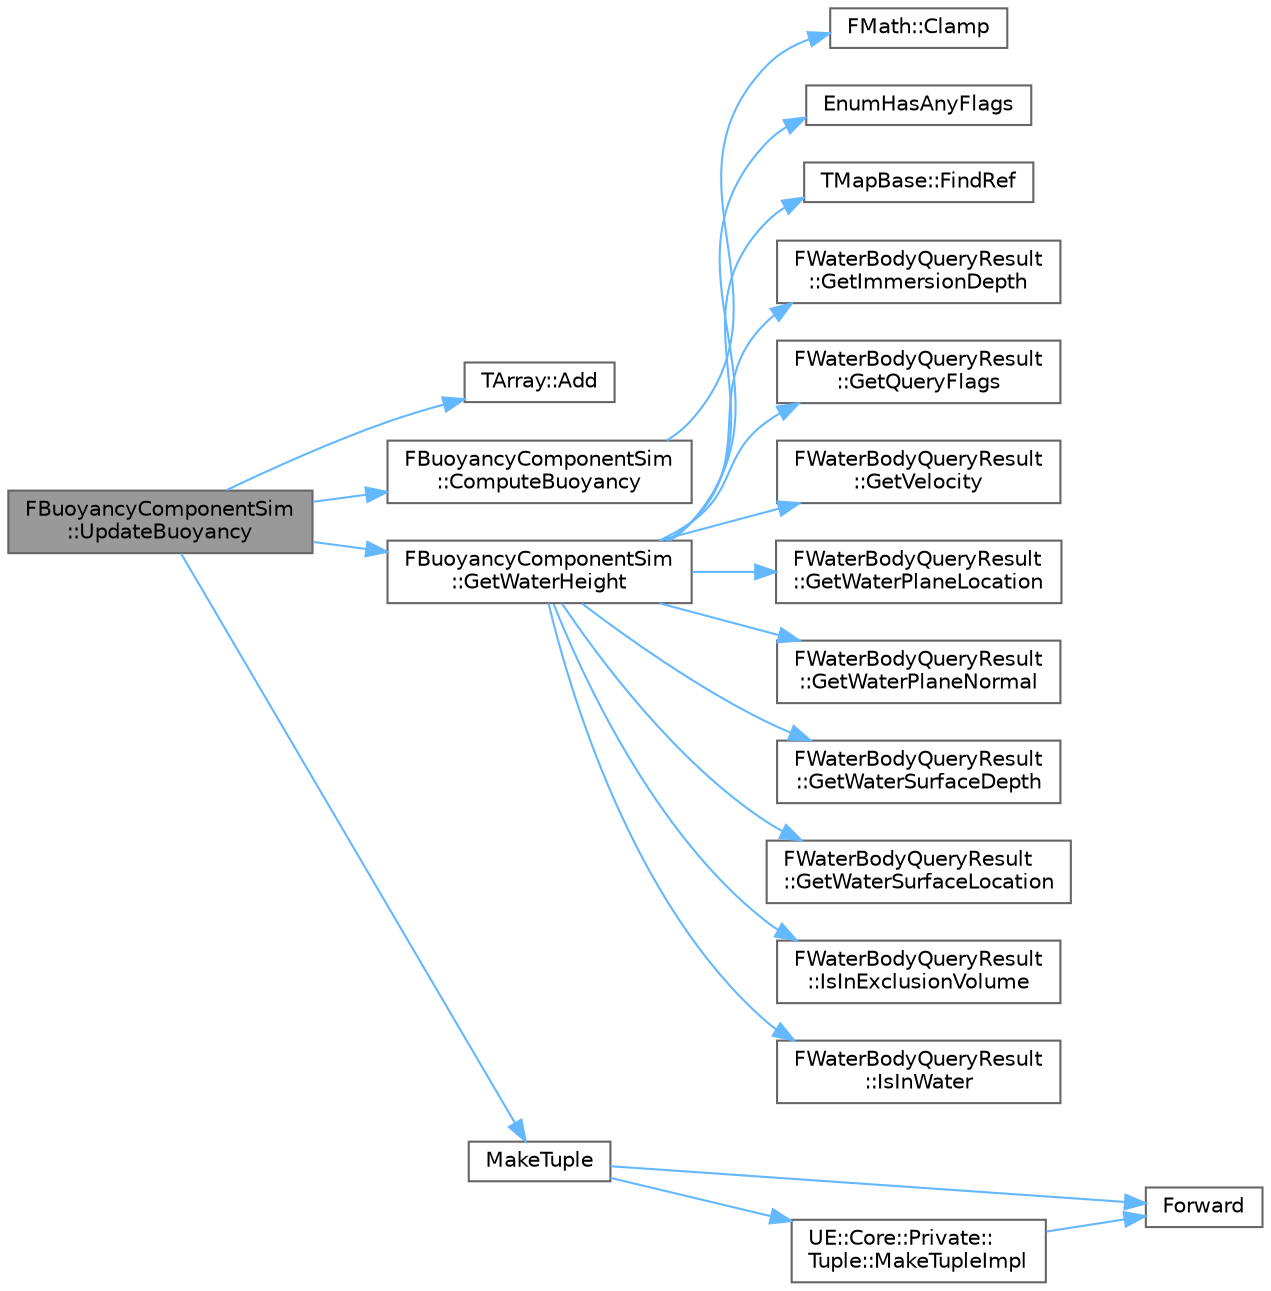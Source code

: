 digraph "FBuoyancyComponentSim::UpdateBuoyancy"
{
 // INTERACTIVE_SVG=YES
 // LATEX_PDF_SIZE
  bgcolor="transparent";
  edge [fontname=Helvetica,fontsize=10,labelfontname=Helvetica,labelfontsize=10];
  node [fontname=Helvetica,fontsize=10,shape=box,height=0.2,width=0.4];
  rankdir="LR";
  Node1 [id="Node000001",label="FBuoyancyComponentSim\l::UpdateBuoyancy",height=0.2,width=0.4,color="gray40", fillcolor="grey60", style="filled", fontcolor="black",tooltip=" "];
  Node1 -> Node2 [id="edge1_Node000001_Node000002",color="steelblue1",style="solid",tooltip=" "];
  Node2 [id="Node000002",label="TArray::Add",height=0.2,width=0.4,color="grey40", fillcolor="white", style="filled",URL="$d4/d52/classTArray.html#a94f6bf2bef04382fc79010abad57d823",tooltip="Adds a new item to the end of the array, possibly reallocating the whole array to fit."];
  Node1 -> Node3 [id="edge2_Node000001_Node000003",color="steelblue1",style="solid",tooltip=" "];
  Node3 [id="Node000003",label="FBuoyancyComponentSim\l::ComputeBuoyancy",height=0.2,width=0.4,color="grey40", fillcolor="white", style="filled",URL="$d3/d86/classFBuoyancyComponentSim.html#a1884d9436fd64f253f7e4b5a5960cd9e",tooltip=" "];
  Node3 -> Node4 [id="edge3_Node000003_Node000004",color="steelblue1",style="solid",tooltip=" "];
  Node4 [id="Node000004",label="FMath::Clamp",height=0.2,width=0.4,color="grey40", fillcolor="white", style="filled",URL="$dc/d20/structFMath.html#a7dbca5929b2ea7f13304eb4c927dab6c",tooltip="Clamps X to be between Min and Max, inclusive."];
  Node1 -> Node5 [id="edge4_Node000001_Node000005",color="steelblue1",style="solid",tooltip=" "];
  Node5 [id="Node000005",label="FBuoyancyComponentSim\l::GetWaterHeight",height=0.2,width=0.4,color="grey40", fillcolor="white", style="filled",URL="$d3/d86/classFBuoyancyComponentSim.html#ad7e446c05b0295bdfc5d1cdd8e8981f4",tooltip=" "];
  Node5 -> Node6 [id="edge5_Node000005_Node000006",color="steelblue1",style="solid",tooltip=" "];
  Node6 [id="Node000006",label="EnumHasAnyFlags",height=0.2,width=0.4,color="grey40", fillcolor="white", style="filled",URL="$d8/de7/EnumClassFlags_8h.html#a584482cc5c314e3e8ea8d24c7adf9f6e",tooltip=" "];
  Node5 -> Node7 [id="edge6_Node000005_Node000007",color="steelblue1",style="solid",tooltip=" "];
  Node7 [id="Node000007",label="TMapBase::FindRef",height=0.2,width=0.4,color="grey40", fillcolor="white", style="filled",URL="$d8/dad/classTMapBase.html#a2c3eb64008c11588104e5dc7595bf5c5",tooltip="Find the value associated with a specified key."];
  Node5 -> Node8 [id="edge7_Node000005_Node000008",color="steelblue1",style="solid",tooltip=" "];
  Node8 [id="Node000008",label="FWaterBodyQueryResult\l::GetImmersionDepth",height=0.2,width=0.4,color="grey40", fillcolor="white", style="filled",URL="$d8/dec/structFWaterBodyQueryResult.html#a6aed04f128e2cabea1a06957863962ed",tooltip=" "];
  Node5 -> Node9 [id="edge8_Node000005_Node000009",color="steelblue1",style="solid",tooltip=" "];
  Node9 [id="Node000009",label="FWaterBodyQueryResult\l::GetQueryFlags",height=0.2,width=0.4,color="grey40", fillcolor="white", style="filled",URL="$d8/dec/structFWaterBodyQueryResult.html#a21bfa06c3c14942d9cfa6f305b2ad4c3",tooltip=" "];
  Node5 -> Node10 [id="edge9_Node000005_Node000010",color="steelblue1",style="solid",tooltip=" "];
  Node10 [id="Node000010",label="FWaterBodyQueryResult\l::GetVelocity",height=0.2,width=0.4,color="grey40", fillcolor="white", style="filled",URL="$d8/dec/structFWaterBodyQueryResult.html#a5d76d5e7b031edfc3f1074692858e368",tooltip=" "];
  Node5 -> Node11 [id="edge10_Node000005_Node000011",color="steelblue1",style="solid",tooltip=" "];
  Node11 [id="Node000011",label="FWaterBodyQueryResult\l::GetWaterPlaneLocation",height=0.2,width=0.4,color="grey40", fillcolor="white", style="filled",URL="$d8/dec/structFWaterBodyQueryResult.html#aa1db07af80bb3ade61f75ae2c928b266",tooltip=" "];
  Node5 -> Node12 [id="edge11_Node000005_Node000012",color="steelblue1",style="solid",tooltip=" "];
  Node12 [id="Node000012",label="FWaterBodyQueryResult\l::GetWaterPlaneNormal",height=0.2,width=0.4,color="grey40", fillcolor="white", style="filled",URL="$d8/dec/structFWaterBodyQueryResult.html#a0cd89393d8d101c4c42abcd5009c9954",tooltip=" "];
  Node5 -> Node13 [id="edge12_Node000005_Node000013",color="steelblue1",style="solid",tooltip=" "];
  Node13 [id="Node000013",label="FWaterBodyQueryResult\l::GetWaterSurfaceDepth",height=0.2,width=0.4,color="grey40", fillcolor="white", style="filled",URL="$d8/dec/structFWaterBodyQueryResult.html#a0f981577111007e61938ad4a150c1b04",tooltip=" "];
  Node5 -> Node14 [id="edge13_Node000005_Node000014",color="steelblue1",style="solid",tooltip=" "];
  Node14 [id="Node000014",label="FWaterBodyQueryResult\l::GetWaterSurfaceLocation",height=0.2,width=0.4,color="grey40", fillcolor="white", style="filled",URL="$d8/dec/structFWaterBodyQueryResult.html#a6a42b5984daff0e0767194ad8d27aee6",tooltip=" "];
  Node5 -> Node15 [id="edge14_Node000005_Node000015",color="steelblue1",style="solid",tooltip=" "];
  Node15 [id="Node000015",label="FWaterBodyQueryResult\l::IsInExclusionVolume",height=0.2,width=0.4,color="grey40", fillcolor="white", style="filled",URL="$d8/dec/structFWaterBodyQueryResult.html#aca0478fddc1b35181fa7abdcfe622815",tooltip=" "];
  Node5 -> Node16 [id="edge15_Node000005_Node000016",color="steelblue1",style="solid",tooltip=" "];
  Node16 [id="Node000016",label="FWaterBodyQueryResult\l::IsInWater",height=0.2,width=0.4,color="grey40", fillcolor="white", style="filled",URL="$d8/dec/structFWaterBodyQueryResult.html#aee9f0afea71d24ce97079df2cb2ba41f",tooltip=" "];
  Node1 -> Node17 [id="edge16_Node000001_Node000017",color="steelblue1",style="solid",tooltip=" "];
  Node17 [id="Node000017",label="MakeTuple",height=0.2,width=0.4,color="grey40", fillcolor="white", style="filled",URL="$d2/d4f/Tuple_8h.html#a2a9da54b9388b07ef2ef490f10931f0b",tooltip="Makes a TTuple from some arguments."];
  Node17 -> Node18 [id="edge17_Node000017_Node000018",color="steelblue1",style="solid",tooltip=" "];
  Node18 [id="Node000018",label="Forward",height=0.2,width=0.4,color="grey40", fillcolor="white", style="filled",URL="$d4/d24/UnrealTemplate_8h.html#a68f280c1d561a8899a1e9e3ea8405d00",tooltip="Forward will cast a reference to an rvalue reference."];
  Node17 -> Node19 [id="edge18_Node000017_Node000019",color="steelblue1",style="solid",tooltip=" "];
  Node19 [id="Node000019",label="UE::Core::Private::\lTuple::MakeTupleImpl",height=0.2,width=0.4,color="grey40", fillcolor="white", style="filled",URL="$dc/d69/namespaceUE_1_1Core_1_1Private_1_1Tuple.html#ae7ba380c8b3433afdd2c1fb413152b62",tooltip=" "];
  Node19 -> Node18 [id="edge19_Node000019_Node000018",color="steelblue1",style="solid",tooltip=" "];
}
